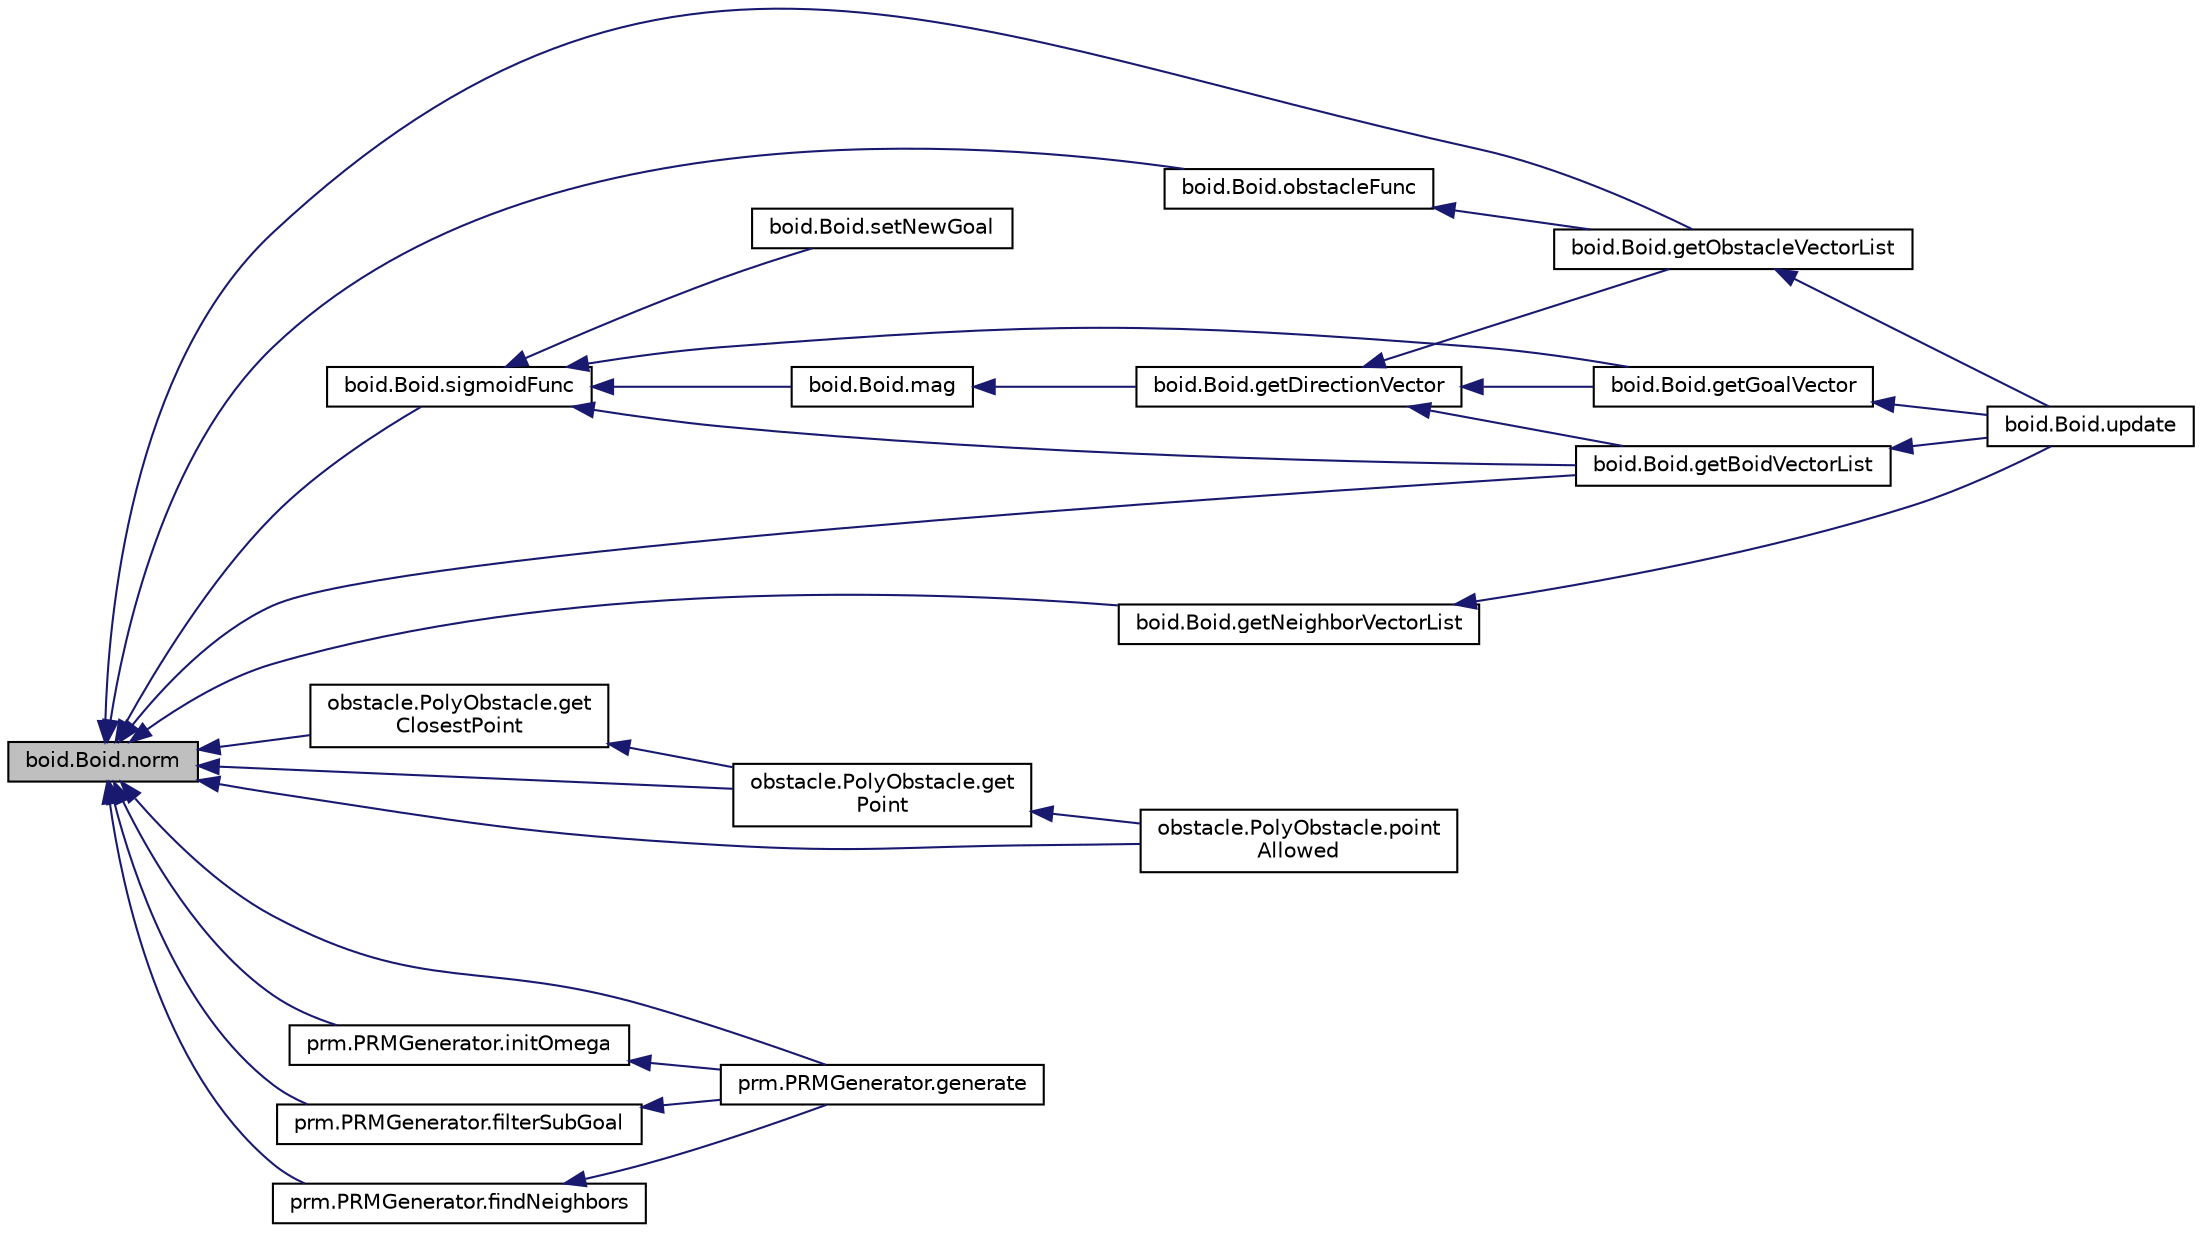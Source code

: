 digraph "boid.Boid.norm"
{
  edge [fontname="Helvetica",fontsize="10",labelfontname="Helvetica",labelfontsize="10"];
  node [fontname="Helvetica",fontsize="10",shape=record];
  rankdir="LR";
  Node1 [label="boid.Boid.norm",height=0.2,width=0.4,color="black", fillcolor="grey75", style="filled" fontcolor="black"];
  Node1 -> Node2 [dir="back",color="midnightblue",fontsize="10",style="solid"];
  Node2 [label="boid.Boid.obstacleFunc",height=0.2,width=0.4,color="black", fillcolor="white", style="filled",URL="$classboid_1_1Boid.html#ab330aef12ad0a338a51a7661c736e971",tooltip="Defines the potential between a boid and an obstacle. "];
  Node2 -> Node3 [dir="back",color="midnightblue",fontsize="10",style="solid"];
  Node3 [label="boid.Boid.getObstacleVectorList",height=0.2,width=0.4,color="black", fillcolor="white", style="filled",URL="$classboid_1_1Boid.html#a2c496bdcc16d7db82cc0f730ce3d5264",tooltip="Gets the potential vectors to a boid due to the repulsive obstacle field. "];
  Node3 -> Node4 [dir="back",color="midnightblue",fontsize="10",style="solid"];
  Node4 [label="boid.Boid.update",height=0.2,width=0.4,color="black", fillcolor="white", style="filled",URL="$classboid_1_1Boid.html#a8a354e4b7d58ced69771f3bb5f52d257",tooltip="Updates the boid&#39;s heading and position due to the potential fields. "];
  Node1 -> Node5 [dir="back",color="midnightblue",fontsize="10",style="solid"];
  Node5 [label="boid.Boid.sigmoidFunc",height=0.2,width=0.4,color="black", fillcolor="white", style="filled",URL="$classboid_1_1Boid.html#a492a0ad33a962b15ed94789d59f3b08a",tooltip="Defines a sigmoidal curve used for goal attraction and for boid repulsion. "];
  Node5 -> Node6 [dir="back",color="midnightblue",fontsize="10",style="solid"];
  Node6 [label="boid.Boid.mag",height=0.2,width=0.4,color="black", fillcolor="white", style="filled",URL="$classboid_1_1Boid.html#a5324650d399f5c850ec7b7bda10eeae7",tooltip="Gets the magnitude of a vector. "];
  Node6 -> Node7 [dir="back",color="midnightblue",fontsize="10",style="solid"];
  Node7 [label="boid.Boid.getDirectionVector",height=0.2,width=0.4,color="black", fillcolor="white", style="filled",URL="$classboid_1_1Boid.html#a8aa203db69671a064a623a88dfc6b3b7",tooltip="Gets a scaled direction vector from an unscaled vector. "];
  Node7 -> Node3 [dir="back",color="midnightblue",fontsize="10",style="solid"];
  Node7 -> Node8 [dir="back",color="midnightblue",fontsize="10",style="solid"];
  Node8 [label="boid.Boid.getGoalVector",height=0.2,width=0.4,color="black", fillcolor="white", style="filled",URL="$classboid_1_1Boid.html#a47c28705553bd3d729212944880161d3",tooltip="Gets the potential vectors to a boid due to the attractive goal field. "];
  Node8 -> Node4 [dir="back",color="midnightblue",fontsize="10",style="solid"];
  Node7 -> Node9 [dir="back",color="midnightblue",fontsize="10",style="solid"];
  Node9 [label="boid.Boid.getBoidVectorList",height=0.2,width=0.4,color="black", fillcolor="white", style="filled",URL="$classboid_1_1Boid.html#a353fbe920fabe58a43affaf183cfcd03",tooltip="Gets the potential vectors to a boid due to the repulsive boid field. "];
  Node9 -> Node4 [dir="back",color="midnightblue",fontsize="10",style="solid"];
  Node5 -> Node8 [dir="back",color="midnightblue",fontsize="10",style="solid"];
  Node5 -> Node9 [dir="back",color="midnightblue",fontsize="10",style="solid"];
  Node5 -> Node10 [dir="back",color="midnightblue",fontsize="10",style="solid"];
  Node10 [label="boid.Boid.setNewGoal",height=0.2,width=0.4,color="black", fillcolor="white", style="filled",URL="$classboid_1_1Boid.html#af2f2931c5971a4447cfe179fdafe3ab5",tooltip="Sets the new goal. "];
  Node1 -> Node3 [dir="back",color="midnightblue",fontsize="10",style="solid"];
  Node1 -> Node9 [dir="back",color="midnightblue",fontsize="10",style="solid"];
  Node1 -> Node11 [dir="back",color="midnightblue",fontsize="10",style="solid"];
  Node11 [label="boid.Boid.getNeighborVectorList",height=0.2,width=0.4,color="black", fillcolor="white", style="filled",URL="$classboid_1_1Boid.html#aa7ef63f7cc5adfdeb565c56f359b07cd",tooltip="Gets the heading vectors of the neighbours. "];
  Node11 -> Node4 [dir="back",color="midnightblue",fontsize="10",style="solid"];
  Node1 -> Node12 [dir="back",color="midnightblue",fontsize="10",style="solid"];
  Node12 [label="obstacle.PolyObstacle.get\lClosestPoint",height=0.2,width=0.4,color="black", fillcolor="white", style="filled",URL="$classobstacle_1_1PolyObstacle.html#a43adce887280997dfb49067e741f54db",tooltip="Gets the closest point on line &lt;a, b&gt; to point p. "];
  Node12 -> Node13 [dir="back",color="midnightblue",fontsize="10",style="solid"];
  Node13 [label="obstacle.PolyObstacle.get\lPoint",height=0.2,width=0.4,color="black", fillcolor="white", style="filled",URL="$classobstacle_1_1PolyObstacle.html#af866b6f101194b8a8731f2394fdc247e",tooltip="Gets the closest point from the polygon to p. "];
  Node13 -> Node14 [dir="back",color="midnightblue",fontsize="10",style="solid"];
  Node14 [label="obstacle.PolyObstacle.point\lAllowed",height=0.2,width=0.4,color="black", fillcolor="white", style="filled",URL="$classobstacle_1_1PolyObstacle.html#af71f01fca50193a5e5372c2507661ada",tooltip="Checks if a point is allowed, meaning no collisions occur. "];
  Node1 -> Node14 [dir="back",color="midnightblue",fontsize="10",style="solid"];
  Node1 -> Node13 [dir="back",color="midnightblue",fontsize="10",style="solid"];
  Node1 -> Node15 [dir="back",color="midnightblue",fontsize="10",style="solid"];
  Node15 [label="prm.PRMGenerator.initOmega",height=0.2,width=0.4,color="black", fillcolor="white", style="filled",URL="$classprm_1_1PRMGenerator.html#aaa44a7e209bb06af27c4120b78d70cfb",tooltip="Initiates the omega function which holds the node weights. "];
  Node15 -> Node16 [dir="back",color="midnightblue",fontsize="10",style="solid"];
  Node16 [label="prm.PRMGenerator.generate",height=0.2,width=0.4,color="black", fillcolor="white", style="filled",URL="$classprm_1_1PRMGenerator.html#aabedd114ea5948bb92f477be30b41619",tooltip="Generates a series of random points that will become the roadmap and connects them and weights them i..."];
  Node1 -> Node17 [dir="back",color="midnightblue",fontsize="10",style="solid"];
  Node17 [label="prm.PRMGenerator.filterSubGoal",height=0.2,width=0.4,color="black", fillcolor="white", style="filled",URL="$classprm_1_1PRMGenerator.html#a95608c8cfd4364e3b2a9d20709161365",tooltip="Filters out sample points that are inside of obstacles or otherwise inadequate. "];
  Node17 -> Node16 [dir="back",color="midnightblue",fontsize="10",style="solid"];
  Node1 -> Node18 [dir="back",color="midnightblue",fontsize="10",style="solid"];
  Node18 [label="prm.PRMGenerator.findNeighbors",height=0.2,width=0.4,color="black", fillcolor="white", style="filled",URL="$classprm_1_1PRMGenerator.html#a2acf210887cb331b20c5378da634b4eb",tooltip="Finds suitable neighbours for a sample point. "];
  Node18 -> Node16 [dir="back",color="midnightblue",fontsize="10",style="solid"];
  Node1 -> Node16 [dir="back",color="midnightblue",fontsize="10",style="solid"];
}
